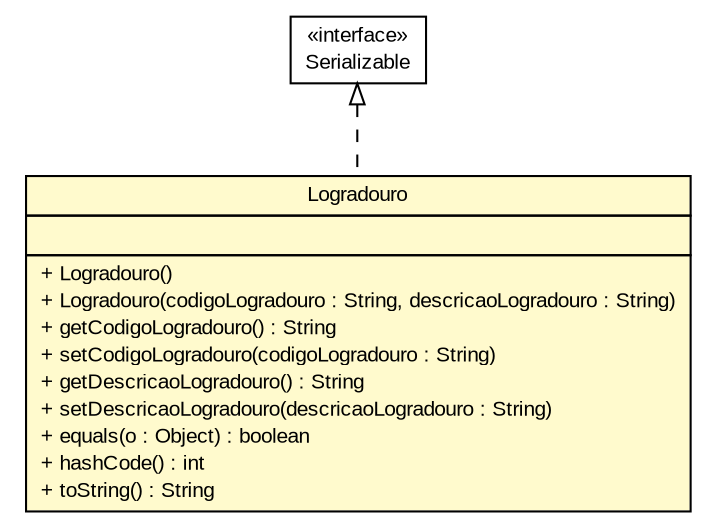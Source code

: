 #!/usr/local/bin/dot
#
# Class diagram 
# Generated by UMLGraph version R5_6 (http://www.umlgraph.org/)
#

digraph G {
	edge [fontname="arial",fontsize=10,labelfontname="arial",labelfontsize=10];
	node [fontname="arial",fontsize=10,shape=plaintext];
	nodesep=0.25;
	ranksep=0.5;
	// br.gov.to.sefaz.par.gestao.persistence.entity.Logradouro
	c1144 [label=<<table title="br.gov.to.sefaz.par.gestao.persistence.entity.Logradouro" border="0" cellborder="1" cellspacing="0" cellpadding="2" port="p" bgcolor="lemonChiffon" href="./Logradouro.html">
		<tr><td><table border="0" cellspacing="0" cellpadding="1">
<tr><td align="center" balign="center"> Logradouro </td></tr>
		</table></td></tr>
		<tr><td><table border="0" cellspacing="0" cellpadding="1">
<tr><td align="left" balign="left">  </td></tr>
		</table></td></tr>
		<tr><td><table border="0" cellspacing="0" cellpadding="1">
<tr><td align="left" balign="left"> + Logradouro() </td></tr>
<tr><td align="left" balign="left"> + Logradouro(codigoLogradouro : String, descricaoLogradouro : String) </td></tr>
<tr><td align="left" balign="left"> + getCodigoLogradouro() : String </td></tr>
<tr><td align="left" balign="left"> + setCodigoLogradouro(codigoLogradouro : String) </td></tr>
<tr><td align="left" balign="left"> + getDescricaoLogradouro() : String </td></tr>
<tr><td align="left" balign="left"> + setDescricaoLogradouro(descricaoLogradouro : String) </td></tr>
<tr><td align="left" balign="left"> + equals(o : Object) : boolean </td></tr>
<tr><td align="left" balign="left"> + hashCode() : int </td></tr>
<tr><td align="left" balign="left"> + toString() : String </td></tr>
		</table></td></tr>
		</table>>, URL="./Logradouro.html", fontname="arial", fontcolor="black", fontsize=10.0];
	//br.gov.to.sefaz.par.gestao.persistence.entity.Logradouro implements java.io.Serializable
	c1159:p -> c1144:p [dir=back,arrowtail=empty,style=dashed];
	// java.io.Serializable
	c1159 [label=<<table title="java.io.Serializable" border="0" cellborder="1" cellspacing="0" cellpadding="2" port="p" href="http://java.sun.com/j2se/1.4.2/docs/api/java/io/Serializable.html">
		<tr><td><table border="0" cellspacing="0" cellpadding="1">
<tr><td align="center" balign="center"> &#171;interface&#187; </td></tr>
<tr><td align="center" balign="center"> Serializable </td></tr>
		</table></td></tr>
		</table>>, URL="http://java.sun.com/j2se/1.4.2/docs/api/java/io/Serializable.html", fontname="arial", fontcolor="black", fontsize=10.0];
}

